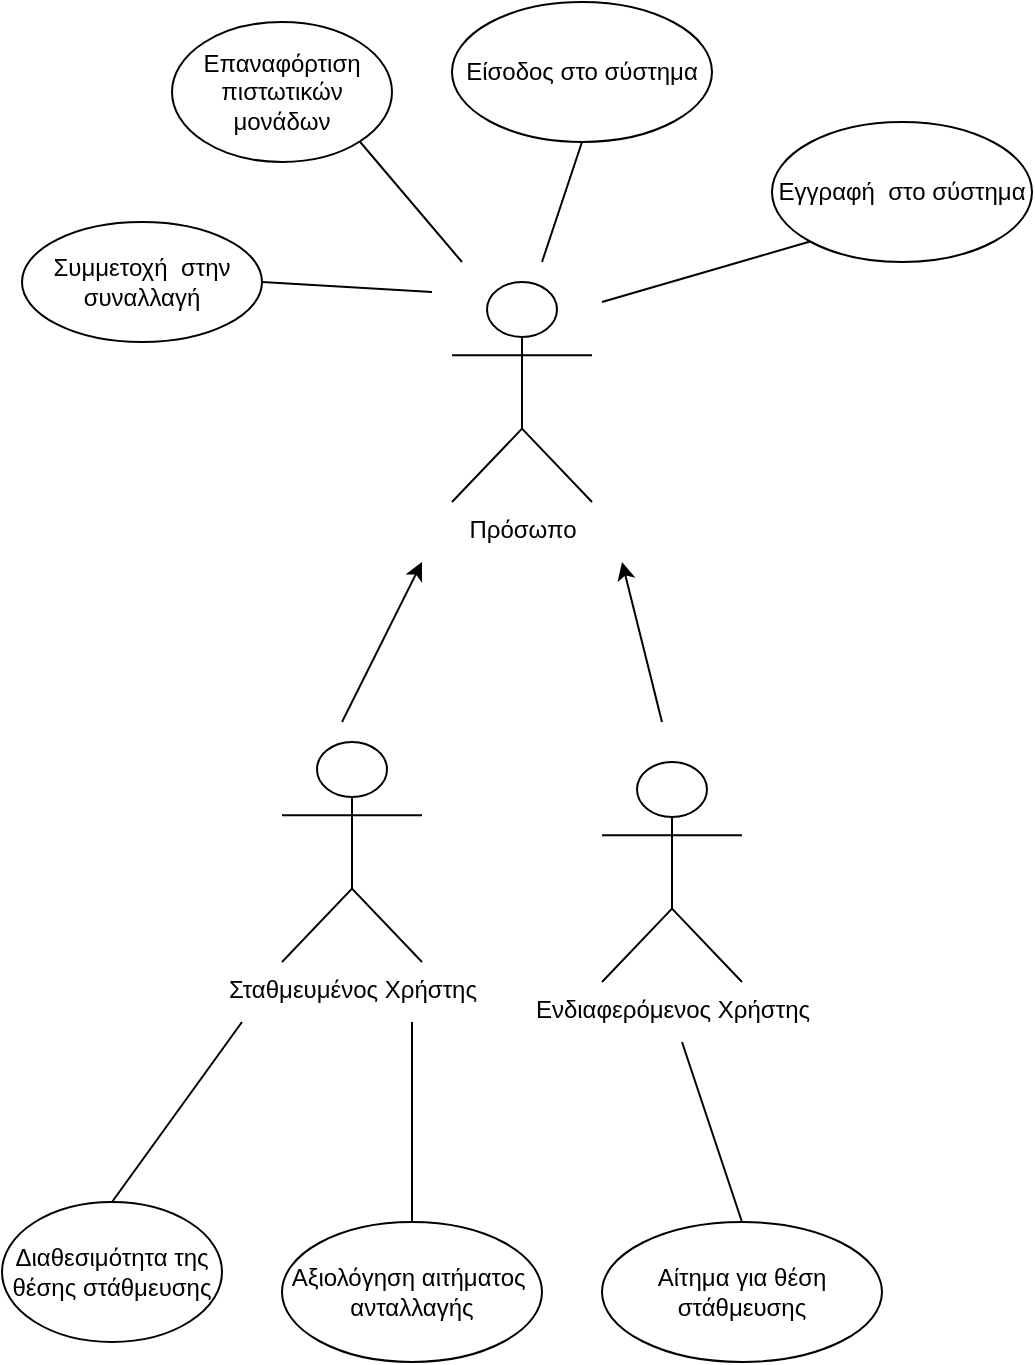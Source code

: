 <mxfile version="12.8.8" type="gitlab"><diagram id="9GSr1OyWDe-Q1EpfAeGA" name="Page-1"><mxGraphModel dx="1422" dy="764" grid="1" gridSize="10" guides="1" tooltips="1" connect="1" arrows="1" fold="1" page="1" pageScale="1" pageWidth="850" pageHeight="1100" math="0" shadow="0"><root><mxCell id="0"/><mxCell id="1" parent="0"/><mxCell id="vOoCSx0EqG4oYwOx402R-1" value="Πρόσωπο" style="shape=umlActor;verticalLabelPosition=bottom;labelBackgroundColor=#ffffff;verticalAlign=top;html=1;outlineConnect=0;" parent="1" vertex="1"><mxGeometry x="485" y="390" width="70" height="110" as="geometry"/></mxCell><mxCell id="vOoCSx0EqG4oYwOx402R-5" value="Σταθμευμένος Χρήστης" style="shape=umlActor;verticalLabelPosition=bottom;labelBackgroundColor=#ffffff;verticalAlign=top;html=1;outlineConnect=0;" parent="1" vertex="1"><mxGeometry x="400" y="620" width="70" height="110" as="geometry"/></mxCell><mxCell id="vOoCSx0EqG4oYwOx402R-7" value="Ενδιαφερόμενος Χρήστης" style="shape=umlActor;verticalLabelPosition=bottom;labelBackgroundColor=#ffffff;verticalAlign=top;html=1;outlineConnect=0;" parent="1" vertex="1"><mxGeometry x="560" y="630" width="70" height="110" as="geometry"/></mxCell><mxCell id="vOoCSx0EqG4oYwOx402R-8" value="" style="endArrow=classic;html=1;" parent="1" edge="1"><mxGeometry width="50" height="50" relative="1" as="geometry"><mxPoint x="430" y="610" as="sourcePoint"/><mxPoint x="470" y="530" as="targetPoint"/></mxGeometry></mxCell><mxCell id="vOoCSx0EqG4oYwOx402R-9" value="" style="endArrow=classic;html=1;" parent="1" edge="1"><mxGeometry width="50" height="50" relative="1" as="geometry"><mxPoint x="590" y="610" as="sourcePoint"/><mxPoint x="570" y="530" as="targetPoint"/></mxGeometry></mxCell><mxCell id="vOoCSx0EqG4oYwOx402R-16" value="" style="endArrow=none;html=1;entryX=0;entryY=1;entryDx=0;entryDy=0;" parent="1" target="vOoCSx0EqG4oYwOx402R-17" edge="1"><mxGeometry width="50" height="50" relative="1" as="geometry"><mxPoint x="560" y="400" as="sourcePoint"/><mxPoint x="625" y="330" as="targetPoint"/></mxGeometry></mxCell><mxCell id="vOoCSx0EqG4oYwOx402R-17" value="Εγγραφή&amp;nbsp; στο σύστημα" style="ellipse;whiteSpace=wrap;html=1;" parent="1" vertex="1"><mxGeometry x="645" y="310" width="130" height="70" as="geometry"/></mxCell><mxCell id="vOoCSx0EqG4oYwOx402R-19" value="" style="endArrow=none;html=1;exitX=1;exitY=0.5;exitDx=0;exitDy=0;" parent="1" source="vOoCSx0EqG4oYwOx402R-20" edge="1"><mxGeometry width="50" height="50" relative="1" as="geometry"><mxPoint x="605" y="870" as="sourcePoint"/><mxPoint x="475" y="395" as="targetPoint"/></mxGeometry></mxCell><mxCell id="vOoCSx0EqG4oYwOx402R-20" value="Συμμετοχή&amp;nbsp; στην συναλλαγή" style="ellipse;whiteSpace=wrap;html=1;" parent="1" vertex="1"><mxGeometry x="270" y="360" width="120" height="60" as="geometry"/></mxCell><mxCell id="vOoCSx0EqG4oYwOx402R-22" value="" style="endArrow=none;html=1;entryX=0.5;entryY=1;entryDx=0;entryDy=0;" parent="1" target="vOoCSx0EqG4oYwOx402R-23" edge="1"><mxGeometry width="50" height="50" relative="1" as="geometry"><mxPoint x="530" y="380" as="sourcePoint"/><mxPoint x="525" y="310" as="targetPoint"/></mxGeometry></mxCell><mxCell id="vOoCSx0EqG4oYwOx402R-23" value="Είσοδος στο σύστημα" style="ellipse;whiteSpace=wrap;html=1;" parent="1" vertex="1"><mxGeometry x="485" y="250" width="130" height="70" as="geometry"/></mxCell><mxCell id="vOoCSx0EqG4oYwOx402R-25" value="Αίτημα για θέση στάθμευσης" style="ellipse;whiteSpace=wrap;html=1;" parent="1" vertex="1"><mxGeometry x="560" y="860" width="140" height="70" as="geometry"/></mxCell><mxCell id="vOoCSx0EqG4oYwOx402R-26" value="" style="endArrow=none;html=1;exitX=0.5;exitY=0;exitDx=0;exitDy=0;" parent="1" source="vOoCSx0EqG4oYwOx402R-25" edge="1"><mxGeometry width="50" height="50" relative="1" as="geometry"><mxPoint x="620" y="840" as="sourcePoint"/><mxPoint x="600" y="770" as="targetPoint"/></mxGeometry></mxCell><mxCell id="uJxt1NEww3n9WHoRNxYK-1" value="" style="endArrow=none;html=1;exitX=0.5;exitY=0;exitDx=0;exitDy=0;" parent="1" source="uJxt1NEww3n9WHoRNxYK-2" edge="1"><mxGeometry width="50" height="50" relative="1" as="geometry"><mxPoint x="230" y="840" as="sourcePoint"/><mxPoint x="465" y="760" as="targetPoint"/></mxGeometry></mxCell><mxCell id="uJxt1NEww3n9WHoRNxYK-2" value="Αξιολόγηση αιτήματος&amp;nbsp;&lt;br&gt;ανταλλαγής" style="ellipse;whiteSpace=wrap;html=1;" parent="1" vertex="1"><mxGeometry x="400" y="860" width="130" height="70" as="geometry"/></mxCell><mxCell id="BqAqkAD0TkW5HSVlvPzy-1" value="" style="endArrow=none;html=1;exitX=0.5;exitY=0;exitDx=0;exitDy=0;" parent="1" source="BqAqkAD0TkW5HSVlvPzy-2" edge="1"><mxGeometry width="50" height="50" relative="1" as="geometry"><mxPoint x="300" y="850" as="sourcePoint"/><mxPoint x="380" y="760" as="targetPoint"/></mxGeometry></mxCell><mxCell id="BqAqkAD0TkW5HSVlvPzy-2" value="Διαθεσιμότητα της θέσης στάθμευσης" style="ellipse;whiteSpace=wrap;html=1;" parent="1" vertex="1"><mxGeometry x="260" y="850" width="110" height="70" as="geometry"/></mxCell><mxCell id="BqAqkAD0TkW5HSVlvPzy-3" value="" style="endArrow=none;html=1;exitX=1;exitY=1;exitDx=0;exitDy=0;" parent="1" source="BqAqkAD0TkW5HSVlvPzy-4" edge="1"><mxGeometry width="50" height="50" relative="1" as="geometry"><mxPoint x="395" y="360" as="sourcePoint"/><mxPoint x="490" y="380" as="targetPoint"/></mxGeometry></mxCell><mxCell id="BqAqkAD0TkW5HSVlvPzy-4" value="Επαναφόρτιση πιστωτικών μονάδων" style="ellipse;whiteSpace=wrap;html=1;" parent="1" vertex="1"><mxGeometry x="345" y="260" width="110" height="70" as="geometry"/></mxCell></root></mxGraphModel></diagram></mxfile>